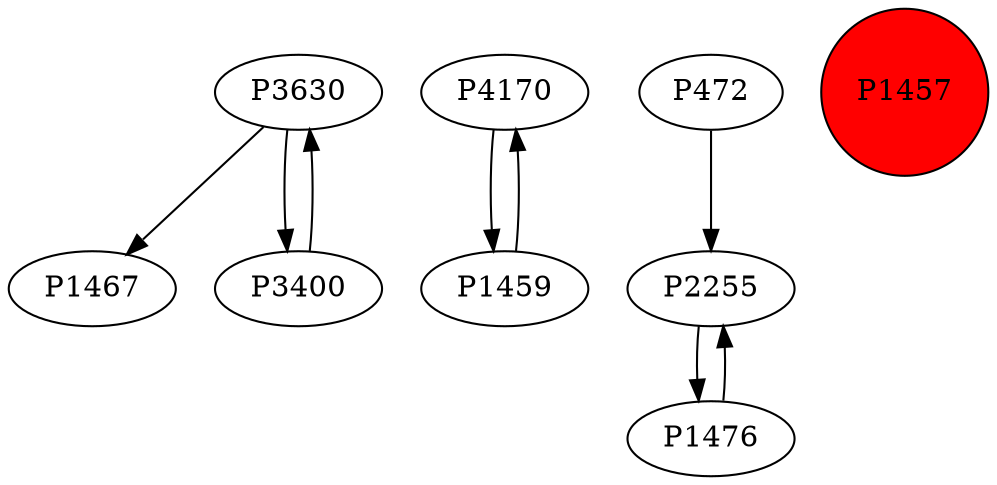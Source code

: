 digraph {
	P3630 -> P1467
	P4170 -> P1459
	P2255 -> P1476
	P1459 -> P4170
	P1476 -> P2255
	P3400 -> P3630
	P472 -> P2255
	P3630 -> P3400
	P1457 [shape=circle]
	P1457 [style=filled]
	P1457 [fillcolor=red]
}